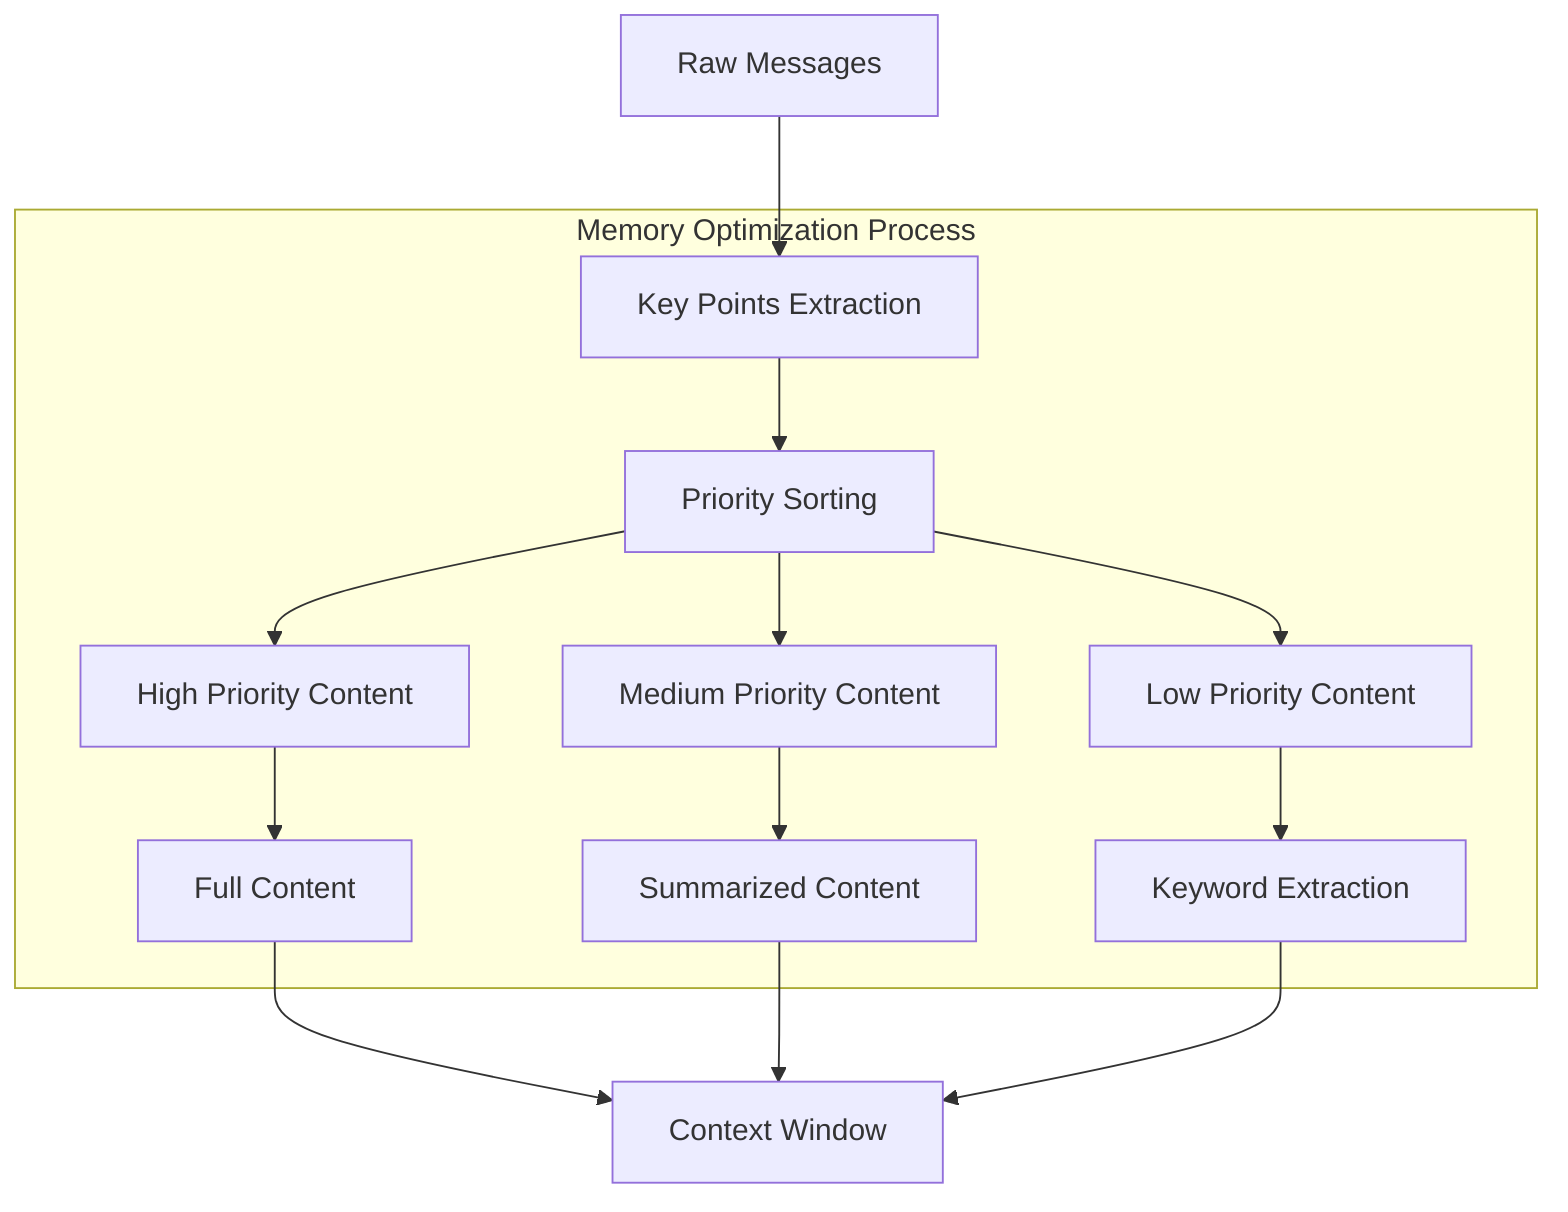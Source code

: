 graph TD
    Raw[Raw Messages] --> KeyPoints[Key Points Extraction]
    KeyPoints --> PrioritySorting[Priority Sorting]
    PrioritySorting --> HighPriority[High Priority Content]
    PrioritySorting --> MediumPriority[Medium Priority Content]
    PrioritySorting --> LowPriority[Low Priority Content]

    HighPriority --> FullRetention[Full Content]
    MediumPriority --> Summarization[Summarized Content]
    LowPriority --> KeywordExtraction[Keyword Extraction]

    FullRetention --> FinalContext[Context Window]
    Summarization --> FinalContext
    KeywordExtraction --> FinalContext

    subgraph "Memory Optimization Process"
        KeyPoints
        PrioritySorting
        HighPriority
        MediumPriority
        LowPriority
        FullRetention
        Summarization
        KeywordExtraction
    end